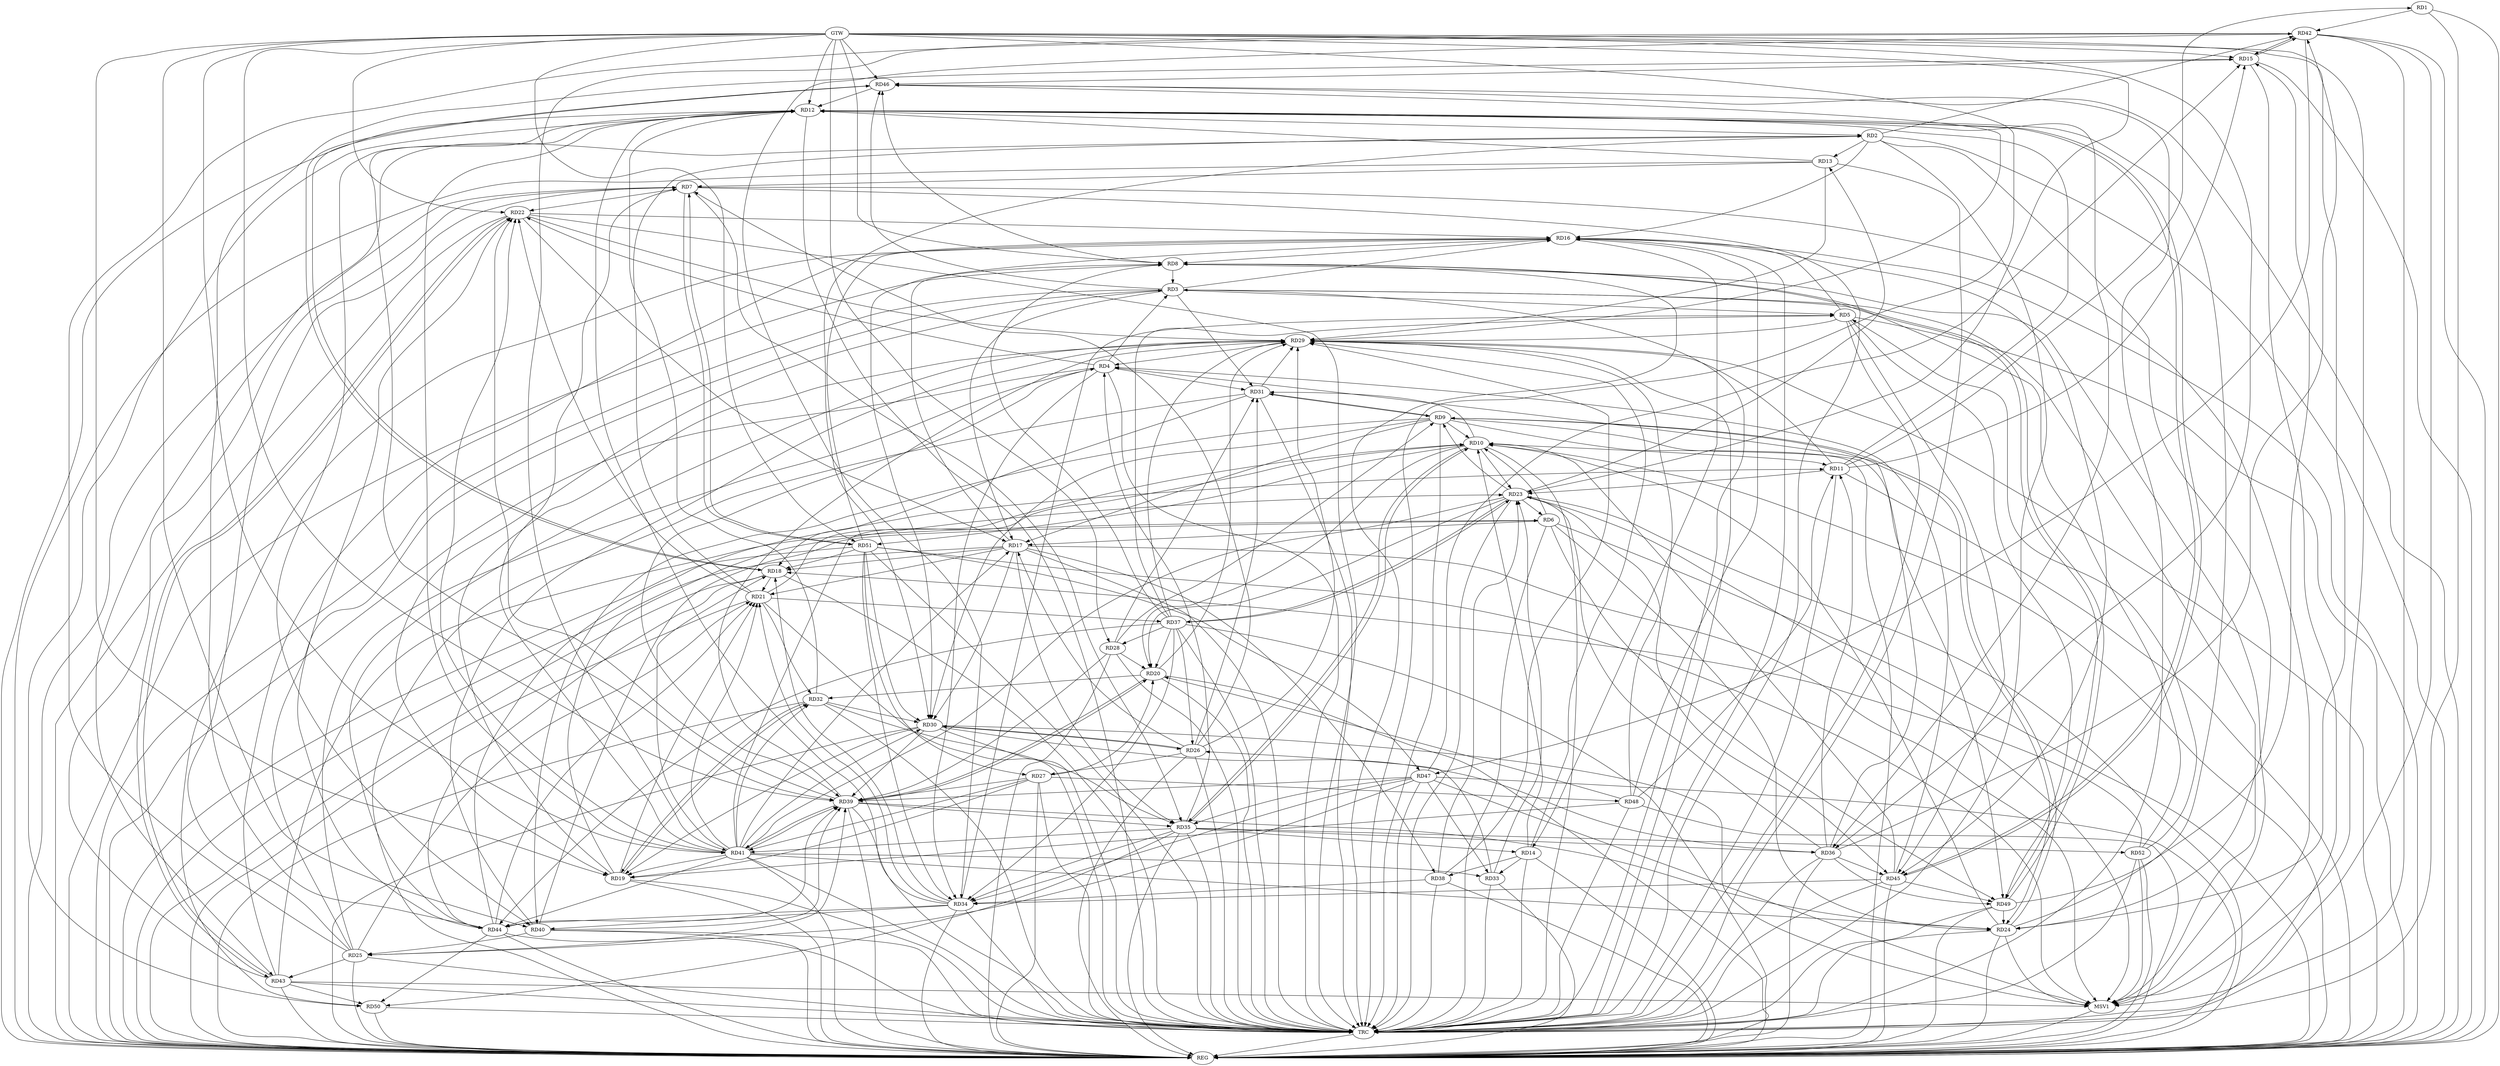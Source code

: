 strict digraph G {
  RD1 [ label="RD1" ];
  RD2 [ label="RD2" ];
  RD3 [ label="RD3" ];
  RD4 [ label="RD4" ];
  RD5 [ label="RD5" ];
  RD6 [ label="RD6" ];
  RD7 [ label="RD7" ];
  RD8 [ label="RD8" ];
  RD9 [ label="RD9" ];
  RD10 [ label="RD10" ];
  RD11 [ label="RD11" ];
  RD12 [ label="RD12" ];
  RD13 [ label="RD13" ];
  RD14 [ label="RD14" ];
  RD15 [ label="RD15" ];
  RD16 [ label="RD16" ];
  RD17 [ label="RD17" ];
  RD18 [ label="RD18" ];
  RD19 [ label="RD19" ];
  RD20 [ label="RD20" ];
  RD21 [ label="RD21" ];
  RD22 [ label="RD22" ];
  RD23 [ label="RD23" ];
  RD24 [ label="RD24" ];
  RD25 [ label="RD25" ];
  RD26 [ label="RD26" ];
  RD27 [ label="RD27" ];
  RD28 [ label="RD28" ];
  RD29 [ label="RD29" ];
  RD30 [ label="RD30" ];
  RD31 [ label="RD31" ];
  RD32 [ label="RD32" ];
  RD33 [ label="RD33" ];
  RD34 [ label="RD34" ];
  RD35 [ label="RD35" ];
  RD36 [ label="RD36" ];
  RD37 [ label="RD37" ];
  RD38 [ label="RD38" ];
  RD39 [ label="RD39" ];
  RD40 [ label="RD40" ];
  RD41 [ label="RD41" ];
  RD42 [ label="RD42" ];
  RD43 [ label="RD43" ];
  RD44 [ label="RD44" ];
  RD45 [ label="RD45" ];
  RD46 [ label="RD46" ];
  RD47 [ label="RD47" ];
  RD48 [ label="RD48" ];
  RD49 [ label="RD49" ];
  RD50 [ label="RD50" ];
  RD51 [ label="RD51" ];
  RD52 [ label="RD52" ];
  GTW [ label="GTW" ];
  REG [ label="REG" ];
  TRC [ label="TRC" ];
  MSV1 [ label="MSV1" ];
  RD11 -> RD1;
  RD1 -> RD42;
  RD12 -> RD2;
  RD2 -> RD13;
  RD2 -> RD16;
  RD21 -> RD2;
  RD2 -> RD24;
  RD2 -> RD30;
  RD2 -> RD42;
  RD2 -> RD43;
  RD4 -> RD3;
  RD3 -> RD5;
  RD8 -> RD3;
  RD3 -> RD16;
  RD3 -> RD17;
  RD3 -> RD19;
  RD25 -> RD3;
  RD3 -> RD31;
  RD3 -> RD46;
  RD52 -> RD3;
  RD4 -> RD22;
  RD25 -> RD4;
  RD29 -> RD4;
  RD4 -> RD31;
  RD4 -> RD34;
  RD35 -> RD4;
  RD36 -> RD4;
  RD4 -> RD39;
  RD45 -> RD4;
  RD5 -> RD16;
  RD34 -> RD5;
  RD37 -> RD5;
  RD5 -> RD45;
  RD5 -> RD49;
  RD52 -> RD5;
  RD6 -> RD10;
  RD6 -> RD17;
  RD23 -> RD6;
  RD6 -> RD24;
  RD40 -> RD6;
  RD43 -> RD6;
  RD6 -> RD49;
  RD13 -> RD7;
  RD7 -> RD22;
  RD25 -> RD7;
  RD26 -> RD7;
  RD7 -> RD35;
  RD41 -> RD7;
  RD43 -> RD7;
  RD7 -> RD51;
  RD51 -> RD7;
  RD16 -> RD8;
  RD17 -> RD8;
  RD37 -> RD8;
  RD8 -> RD46;
  RD8 -> RD49;
  RD49 -> RD8;
  RD9 -> RD10;
  RD9 -> RD17;
  RD23 -> RD9;
  RD9 -> RD24;
  RD24 -> RD9;
  RD28 -> RD9;
  RD9 -> RD30;
  RD9 -> RD31;
  RD31 -> RD9;
  RD9 -> RD40;
  RD9 -> RD49;
  RD10 -> RD11;
  RD14 -> RD10;
  RD10 -> RD20;
  RD21 -> RD10;
  RD10 -> RD23;
  RD24 -> RD10;
  RD10 -> RD31;
  RD10 -> RD35;
  RD35 -> RD10;
  RD41 -> RD10;
  RD45 -> RD10;
  RD10 -> RD51;
  RD11 -> RD12;
  RD11 -> RD15;
  RD11 -> RD23;
  RD36 -> RD11;
  RD44 -> RD11;
  RD48 -> RD11;
  RD13 -> RD12;
  RD24 -> RD12;
  RD32 -> RD12;
  RD34 -> RD12;
  RD12 -> RD36;
  RD12 -> RD39;
  RD12 -> RD40;
  RD12 -> RD41;
  RD12 -> RD45;
  RD45 -> RD12;
  RD46 -> RD12;
  RD12 -> RD50;
  RD23 -> RD13;
  RD16 -> RD14;
  RD14 -> RD33;
  RD35 -> RD14;
  RD14 -> RD38;
  RD15 -> RD42;
  RD42 -> RD15;
  RD44 -> RD15;
  RD15 -> RD46;
  RD47 -> RD15;
  RD49 -> RD15;
  RD22 -> RD16;
  RD16 -> RD30;
  RD43 -> RD16;
  RD16 -> RD45;
  RD48 -> RD16;
  RD16 -> RD50;
  RD51 -> RD16;
  RD17 -> RD18;
  RD17 -> RD21;
  RD22 -> RD17;
  RD26 -> RD17;
  RD17 -> RD30;
  RD17 -> RD35;
  RD17 -> RD38;
  RD41 -> RD17;
  RD18 -> RD21;
  RD31 -> RD18;
  RD34 -> RD18;
  RD41 -> RD18;
  RD18 -> RD44;
  RD18 -> RD46;
  RD46 -> RD18;
  RD51 -> RD18;
  RD52 -> RD18;
  RD19 -> RD21;
  RD19 -> RD23;
  RD27 -> RD19;
  RD30 -> RD19;
  RD19 -> RD32;
  RD32 -> RD19;
  RD41 -> RD19;
  RD48 -> RD19;
  RD23 -> RD20;
  RD27 -> RD20;
  RD28 -> RD20;
  RD20 -> RD32;
  RD37 -> RD20;
  RD20 -> RD39;
  RD39 -> RD20;
  RD48 -> RD20;
  RD21 -> RD22;
  RD25 -> RD21;
  RD21 -> RD32;
  RD34 -> RD21;
  RD21 -> RD37;
  RD41 -> RD21;
  RD44 -> RD21;
  RD39 -> RD22;
  RD41 -> RD22;
  RD22 -> RD43;
  RD43 -> RD22;
  RD44 -> RD22;
  RD33 -> RD23;
  RD36 -> RD23;
  RD23 -> RD37;
  RD37 -> RD23;
  RD38 -> RD23;
  RD23 -> RD41;
  RD23 -> RD45;
  RD39 -> RD24;
  RD41 -> RD24;
  RD49 -> RD24;
  RD25 -> RD39;
  RD40 -> RD25;
  RD25 -> RD42;
  RD25 -> RD43;
  RD47 -> RD25;
  RD26 -> RD27;
  RD26 -> RD30;
  RD30 -> RD26;
  RD26 -> RD31;
  RD33 -> RD26;
  RD37 -> RD26;
  RD27 -> RD39;
  RD27 -> RD41;
  RD27 -> RD48;
  RD51 -> RD27;
  RD28 -> RD31;
  RD37 -> RD28;
  RD28 -> RD39;
  RD29 -> RD44;
  RD29 -> RD46;
  RD32 -> RD30;
  RD30 -> RD36;
  RD30 -> RD39;
  RD41 -> RD30;
  RD51 -> RD30;
  RD32 -> RD35;
  RD41 -> RD32;
  RD41 -> RD33;
  RD47 -> RD33;
  RD35 -> RD34;
  RD37 -> RD34;
  RD38 -> RD34;
  RD34 -> RD40;
  RD42 -> RD34;
  RD34 -> RD44;
  RD45 -> RD34;
  RD47 -> RD34;
  RD51 -> RD34;
  RD35 -> RD36;
  RD39 -> RD35;
  RD35 -> RD41;
  RD47 -> RD35;
  RD35 -> RD50;
  RD35 -> RD52;
  RD36 -> RD42;
  RD36 -> RD45;
  RD36 -> RD49;
  RD37 -> RD44;
  RD40 -> RD39;
  RD39 -> RD41;
  RD41 -> RD39;
  RD44 -> RD39;
  RD47 -> RD39;
  RD42 -> RD41;
  RD41 -> RD44;
  RD42 -> RD47;
  RD43 -> RD50;
  RD44 -> RD50;
  RD45 -> RD49;
  RD51 -> RD47;
  GTW -> RD28;
  GTW -> RD15;
  GTW -> RD24;
  GTW -> RD41;
  GTW -> RD39;
  GTW -> RD36;
  GTW -> RD40;
  GTW -> RD23;
  GTW -> RD22;
  GTW -> RD12;
  GTW -> RD46;
  GTW -> RD19;
  GTW -> RD51;
  GTW -> RD8;
  RD1 -> REG;
  RD2 -> REG;
  RD3 -> REG;
  RD4 -> REG;
  RD5 -> REG;
  RD6 -> REG;
  RD7 -> REG;
  RD8 -> REG;
  RD9 -> REG;
  RD10 -> REG;
  RD11 -> REG;
  RD12 -> REG;
  RD13 -> REG;
  RD14 -> REG;
  RD15 -> REG;
  RD16 -> REG;
  RD17 -> REG;
  RD18 -> REG;
  RD19 -> REG;
  RD20 -> REG;
  RD21 -> REG;
  RD22 -> REG;
  RD23 -> REG;
  RD24 -> REG;
  RD25 -> REG;
  RD26 -> REG;
  RD27 -> REG;
  RD28 -> REG;
  RD29 -> REG;
  RD30 -> REG;
  RD31 -> REG;
  RD32 -> REG;
  RD33 -> REG;
  RD34 -> REG;
  RD35 -> REG;
  RD36 -> REG;
  RD37 -> REG;
  RD38 -> REG;
  RD39 -> REG;
  RD40 -> REG;
  RD41 -> REG;
  RD42 -> REG;
  RD43 -> REG;
  RD44 -> REG;
  RD45 -> REG;
  RD46 -> REG;
  RD47 -> REG;
  RD48 -> REG;
  RD49 -> REG;
  RD50 -> REG;
  RD51 -> REG;
  RD52 -> REG;
  RD1 -> TRC;
  RD2 -> TRC;
  RD3 -> TRC;
  RD4 -> TRC;
  RD5 -> TRC;
  RD6 -> TRC;
  RD7 -> TRC;
  RD8 -> TRC;
  RD9 -> TRC;
  RD10 -> TRC;
  RD11 -> TRC;
  RD12 -> TRC;
  RD13 -> TRC;
  RD14 -> TRC;
  RD15 -> TRC;
  RD16 -> TRC;
  RD17 -> TRC;
  RD18 -> TRC;
  RD19 -> TRC;
  RD20 -> TRC;
  RD21 -> TRC;
  RD22 -> TRC;
  RD23 -> TRC;
  RD24 -> TRC;
  RD25 -> TRC;
  RD26 -> TRC;
  RD27 -> TRC;
  RD28 -> TRC;
  RD29 -> TRC;
  RD30 -> TRC;
  RD31 -> TRC;
  RD32 -> TRC;
  RD33 -> TRC;
  RD34 -> TRC;
  RD35 -> TRC;
  RD36 -> TRC;
  RD37 -> TRC;
  RD38 -> TRC;
  RD39 -> TRC;
  RD40 -> TRC;
  RD41 -> TRC;
  RD42 -> TRC;
  RD43 -> TRC;
  RD44 -> TRC;
  RD45 -> TRC;
  RD46 -> TRC;
  RD47 -> TRC;
  RD48 -> TRC;
  RD49 -> TRC;
  RD50 -> TRC;
  RD51 -> TRC;
  RD52 -> TRC;
  GTW -> TRC;
  TRC -> REG;
  RD48 -> RD29;
  RD19 -> RD29;
  RD40 -> RD29;
  RD11 -> RD29;
  RD22 -> RD29;
  RD38 -> RD29;
  RD20 -> RD29;
  RD37 -> RD29;
  RD26 -> RD29;
  RD14 -> RD29;
  RD13 -> RD29;
  RD5 -> RD29;
  RD31 -> RD29;
  RD39 -> RD29;
  RD3 -> MSV1;
  RD7 -> MSV1;
  RD8 -> MSV1;
  RD17 -> MSV1;
  RD23 -> MSV1;
  RD24 -> MSV1;
  RD30 -> MSV1;
  RD42 -> MSV1;
  RD43 -> MSV1;
  RD47 -> MSV1;
  RD51 -> MSV1;
  RD52 -> MSV1;
  GTW -> MSV1;
  MSV1 -> REG;
}
